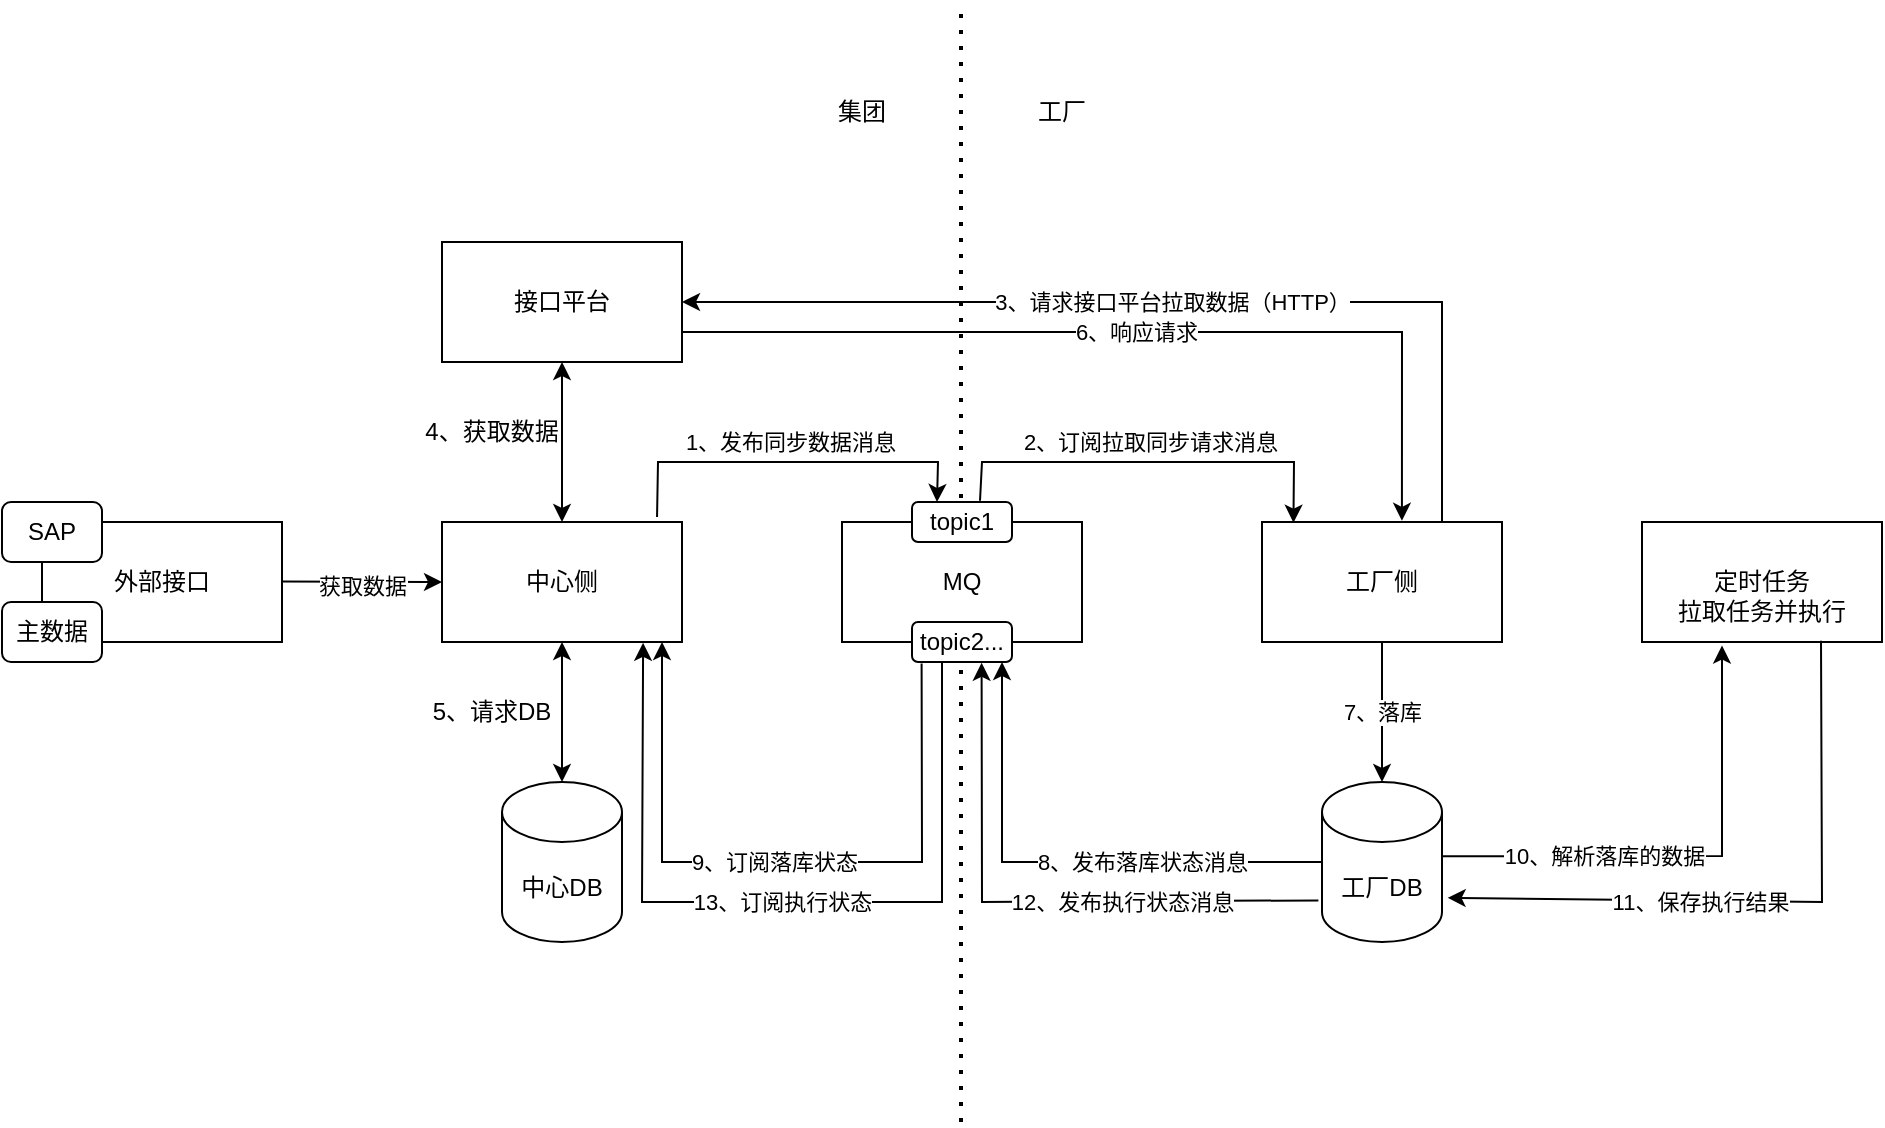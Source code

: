 <mxfile version="24.0.1" type="github">
  <diagram id="R2lEEEUBdFMjLlhIrx00" name="Page-1">
    <mxGraphModel dx="1987" dy="741" grid="1" gridSize="10" guides="1" tooltips="1" connect="1" arrows="1" fold="1" page="1" pageScale="1" pageWidth="850" pageHeight="1100" math="0" shadow="0" extFonts="Permanent Marker^https://fonts.googleapis.com/css?family=Permanent+Marker">
      <root>
        <mxCell id="0" />
        <mxCell id="1" parent="0" />
        <mxCell id="n60h2DSmVMfN_KLsbinU-1" value="中心侧" style="rounded=0;whiteSpace=wrap;html=1;" vertex="1" parent="1">
          <mxGeometry x="130" y="320" width="120" height="60" as="geometry" />
        </mxCell>
        <mxCell id="n60h2DSmVMfN_KLsbinU-3" value="工厂侧" style="rounded=0;whiteSpace=wrap;html=1;" vertex="1" parent="1">
          <mxGeometry x="540" y="320" width="120" height="60" as="geometry" />
        </mxCell>
        <mxCell id="n60h2DSmVMfN_KLsbinU-4" value="接口平台" style="rounded=0;whiteSpace=wrap;html=1;" vertex="1" parent="1">
          <mxGeometry x="130" y="180" width="120" height="60" as="geometry" />
        </mxCell>
        <mxCell id="n60h2DSmVMfN_KLsbinU-6" value="中心DB" style="shape=cylinder3;whiteSpace=wrap;html=1;boundedLbl=1;backgroundOutline=1;size=15;" vertex="1" parent="1">
          <mxGeometry x="160" y="450" width="60" height="80" as="geometry" />
        </mxCell>
        <mxCell id="n60h2DSmVMfN_KLsbinU-7" value="工厂DB" style="shape=cylinder3;whiteSpace=wrap;html=1;boundedLbl=1;backgroundOutline=1;size=15;" vertex="1" parent="1">
          <mxGeometry x="570" y="450" width="60" height="80" as="geometry" />
        </mxCell>
        <mxCell id="n60h2DSmVMfN_KLsbinU-8" value="" style="endArrow=none;dashed=1;html=1;dashPattern=1 3;strokeWidth=2;rounded=0;" edge="1" parent="1">
          <mxGeometry width="50" height="50" relative="1" as="geometry">
            <mxPoint x="389.5" y="620" as="sourcePoint" />
            <mxPoint x="389.5" y="60" as="targetPoint" />
          </mxGeometry>
        </mxCell>
        <mxCell id="n60h2DSmVMfN_KLsbinU-12" value="" style="endArrow=classic;html=1;rounded=0;" edge="1" parent="1" source="n60h2DSmVMfN_KLsbinU-2">
          <mxGeometry width="50" height="50" relative="1" as="geometry">
            <mxPoint x="400" y="400" as="sourcePoint" />
            <mxPoint x="450" y="350" as="targetPoint" />
          </mxGeometry>
        </mxCell>
        <mxCell id="n60h2DSmVMfN_KLsbinU-2" value="MQ" style="rounded=0;whiteSpace=wrap;html=1;" vertex="1" parent="1">
          <mxGeometry x="330" y="320" width="120" height="60" as="geometry" />
        </mxCell>
        <mxCell id="n60h2DSmVMfN_KLsbinU-20" value="" style="endArrow=classic;startArrow=classic;html=1;rounded=0;exitX=0.5;exitY=0;exitDx=0;exitDy=0;exitPerimeter=0;entryX=0.5;entryY=1;entryDx=0;entryDy=0;" edge="1" parent="1" source="n60h2DSmVMfN_KLsbinU-6" target="n60h2DSmVMfN_KLsbinU-1">
          <mxGeometry width="50" height="50" relative="1" as="geometry">
            <mxPoint x="240" y="450" as="sourcePoint" />
            <mxPoint x="290" y="400" as="targetPoint" />
          </mxGeometry>
        </mxCell>
        <mxCell id="n60h2DSmVMfN_KLsbinU-21" value="" style="endArrow=classic;startArrow=classic;html=1;rounded=0;entryX=0.5;entryY=1;entryDx=0;entryDy=0;" edge="1" parent="1" target="n60h2DSmVMfN_KLsbinU-4">
          <mxGeometry width="50" height="50" relative="1" as="geometry">
            <mxPoint x="190" y="320" as="sourcePoint" />
            <mxPoint x="240" y="270" as="targetPoint" />
          </mxGeometry>
        </mxCell>
        <mxCell id="n60h2DSmVMfN_KLsbinU-33" value="" style="endArrow=classic;html=1;rounded=0;exitX=0;exitY=0.5;exitDx=0;exitDy=0;exitPerimeter=0;entryX=0.7;entryY=1;entryDx=0;entryDy=0;entryPerimeter=0;" edge="1" parent="1" source="n60h2DSmVMfN_KLsbinU-7">
          <mxGeometry relative="1" as="geometry">
            <mxPoint x="580" y="490" as="sourcePoint" />
            <mxPoint x="410" y="390" as="targetPoint" />
            <Array as="points">
              <mxPoint x="410" y="490" />
            </Array>
          </mxGeometry>
        </mxCell>
        <mxCell id="n60h2DSmVMfN_KLsbinU-34" value="8、发布落库状态消息" style="edgeLabel;resizable=0;html=1;;align=center;verticalAlign=middle;" connectable="0" vertex="1" parent="n60h2DSmVMfN_KLsbinU-33">
          <mxGeometry relative="1" as="geometry">
            <mxPoint x="40" as="offset" />
          </mxGeometry>
        </mxCell>
        <mxCell id="n60h2DSmVMfN_KLsbinU-35" value="" style="endArrow=classic;html=1;rounded=0;exitX=0.096;exitY=1.04;exitDx=0;exitDy=0;entryX=0.75;entryY=1;entryDx=0;entryDy=0;exitPerimeter=0;" edge="1" parent="1" source="n60h2DSmVMfN_KLsbinU-51">
          <mxGeometry relative="1" as="geometry">
            <mxPoint x="440" y="380" as="sourcePoint" />
            <mxPoint x="240" y="380" as="targetPoint" />
            <Array as="points">
              <mxPoint x="370" y="490" />
              <mxPoint x="240" y="490" />
            </Array>
          </mxGeometry>
        </mxCell>
        <mxCell id="n60h2DSmVMfN_KLsbinU-70" value="9、订阅落库状态" style="edgeLabel;html=1;align=center;verticalAlign=middle;resizable=0;points=[];" vertex="1" connectable="0" parent="n60h2DSmVMfN_KLsbinU-35">
          <mxGeometry x="0.129" y="-1" relative="1" as="geometry">
            <mxPoint x="18" y="1" as="offset" />
          </mxGeometry>
        </mxCell>
        <mxCell id="n60h2DSmVMfN_KLsbinU-37" value="" style="endArrow=classic;html=1;rounded=0;entryX=0.25;entryY=0;entryDx=0;entryDy=0;exitX=0.896;exitY=-0.042;exitDx=0;exitDy=0;exitPerimeter=0;" edge="1" parent="1" source="n60h2DSmVMfN_KLsbinU-1" target="n60h2DSmVMfN_KLsbinU-50">
          <mxGeometry relative="1" as="geometry">
            <mxPoint x="250" y="349.5" as="sourcePoint" />
            <mxPoint x="350" y="349.5" as="targetPoint" />
            <Array as="points">
              <mxPoint x="238" y="290" />
              <mxPoint x="378" y="290" />
            </Array>
          </mxGeometry>
        </mxCell>
        <mxCell id="n60h2DSmVMfN_KLsbinU-38" value="1、发布同步数据消息" style="edgeLabel;resizable=0;html=1;;align=center;verticalAlign=middle;" connectable="0" vertex="1" parent="n60h2DSmVMfN_KLsbinU-37">
          <mxGeometry relative="1" as="geometry">
            <mxPoint y="-10" as="offset" />
          </mxGeometry>
        </mxCell>
        <mxCell id="n60h2DSmVMfN_KLsbinU-39" value="" style="endArrow=classic;html=1;rounded=0;entryX=0.131;entryY=0.006;entryDx=0;entryDy=0;exitX=0.68;exitY=-0.031;exitDx=0;exitDy=0;entryPerimeter=0;exitPerimeter=0;" edge="1" parent="1" source="n60h2DSmVMfN_KLsbinU-50" target="n60h2DSmVMfN_KLsbinU-3">
          <mxGeometry relative="1" as="geometry">
            <mxPoint x="370" y="390" as="sourcePoint" />
            <mxPoint x="470" y="390" as="targetPoint" />
            <Array as="points">
              <mxPoint x="400" y="290" />
              <mxPoint x="556" y="290" />
            </Array>
          </mxGeometry>
        </mxCell>
        <mxCell id="n60h2DSmVMfN_KLsbinU-40" value="2、订阅拉取同步请求消息" style="edgeLabel;resizable=0;html=1;;align=center;verticalAlign=middle;" connectable="0" vertex="1" parent="n60h2DSmVMfN_KLsbinU-39">
          <mxGeometry relative="1" as="geometry">
            <mxPoint y="-10" as="offset" />
          </mxGeometry>
        </mxCell>
        <mxCell id="n60h2DSmVMfN_KLsbinU-43" value="" style="endArrow=classic;html=1;rounded=0;exitX=0.75;exitY=0;exitDx=0;exitDy=0;entryX=1;entryY=0.5;entryDx=0;entryDy=0;" edge="1" parent="1" source="n60h2DSmVMfN_KLsbinU-3" target="n60h2DSmVMfN_KLsbinU-4">
          <mxGeometry relative="1" as="geometry">
            <mxPoint x="600" y="280" as="sourcePoint" />
            <mxPoint x="700" y="280" as="targetPoint" />
            <Array as="points">
              <mxPoint x="630" y="210" />
            </Array>
          </mxGeometry>
        </mxCell>
        <mxCell id="n60h2DSmVMfN_KLsbinU-44" value="3、请求接口平台拉取数据（HTTP）" style="edgeLabel;resizable=0;html=1;;align=center;verticalAlign=middle;" connectable="0" vertex="1" parent="n60h2DSmVMfN_KLsbinU-43">
          <mxGeometry relative="1" as="geometry" />
        </mxCell>
        <mxCell id="n60h2DSmVMfN_KLsbinU-47" value="外部接口" style="rounded=0;whiteSpace=wrap;html=1;" vertex="1" parent="1">
          <mxGeometry x="-70" y="320" width="120" height="60" as="geometry" />
        </mxCell>
        <mxCell id="n60h2DSmVMfN_KLsbinU-48" value="" style="endArrow=classic;html=1;rounded=0;exitX=1;exitY=0.75;exitDx=0;exitDy=0;entryX=0.583;entryY=-0.01;entryDx=0;entryDy=0;entryPerimeter=0;" edge="1" parent="1" source="n60h2DSmVMfN_KLsbinU-4" target="n60h2DSmVMfN_KLsbinU-3">
          <mxGeometry relative="1" as="geometry">
            <mxPoint x="370" y="390" as="sourcePoint" />
            <mxPoint x="470" y="390" as="targetPoint" />
            <Array as="points">
              <mxPoint x="610" y="225" />
            </Array>
          </mxGeometry>
        </mxCell>
        <mxCell id="n60h2DSmVMfN_KLsbinU-49" value="6、响应请求" style="edgeLabel;resizable=0;html=1;;align=center;verticalAlign=middle;" connectable="0" vertex="1" parent="n60h2DSmVMfN_KLsbinU-48">
          <mxGeometry relative="1" as="geometry" />
        </mxCell>
        <mxCell id="n60h2DSmVMfN_KLsbinU-50" value="topic1" style="rounded=1;whiteSpace=wrap;html=1;" vertex="1" parent="1">
          <mxGeometry x="365" y="310" width="50" height="20" as="geometry" />
        </mxCell>
        <mxCell id="n60h2DSmVMfN_KLsbinU-51" value="topic2..." style="rounded=1;whiteSpace=wrap;html=1;" vertex="1" parent="1">
          <mxGeometry x="365" y="370" width="50" height="20" as="geometry" />
        </mxCell>
        <mxCell id="n60h2DSmVMfN_KLsbinU-53" value="4、获取数据" style="text;html=1;align=center;verticalAlign=middle;whiteSpace=wrap;rounded=0;rotation=0;" vertex="1" parent="1">
          <mxGeometry x="120" y="260" width="70" height="30" as="geometry" />
        </mxCell>
        <mxCell id="n60h2DSmVMfN_KLsbinU-54" value="5、请求DB" style="text;html=1;align=center;verticalAlign=middle;whiteSpace=wrap;rounded=0;rotation=0;" vertex="1" parent="1">
          <mxGeometry x="120" y="400" width="70" height="30" as="geometry" />
        </mxCell>
        <mxCell id="n60h2DSmVMfN_KLsbinU-56" value="SAP" style="rounded=1;whiteSpace=wrap;html=1;" vertex="1" parent="1">
          <mxGeometry x="-90" y="310" width="50" height="30" as="geometry" />
        </mxCell>
        <mxCell id="n60h2DSmVMfN_KLsbinU-58" value="主数据" style="rounded=1;whiteSpace=wrap;html=1;" vertex="1" parent="1">
          <mxGeometry x="-90" y="360" width="50" height="30" as="geometry" />
        </mxCell>
        <mxCell id="n60h2DSmVMfN_KLsbinU-62" value="" style="endArrow=classic;html=1;rounded=0;entryX=0;entryY=0.5;entryDx=0;entryDy=0;" edge="1" parent="1" target="n60h2DSmVMfN_KLsbinU-1">
          <mxGeometry relative="1" as="geometry">
            <mxPoint x="50" y="349.76" as="sourcePoint" />
            <mxPoint x="110" y="350" as="targetPoint" />
          </mxGeometry>
        </mxCell>
        <mxCell id="n60h2DSmVMfN_KLsbinU-63" value="Label" style="edgeLabel;resizable=0;html=1;;align=center;verticalAlign=middle;" connectable="0" vertex="1" parent="n60h2DSmVMfN_KLsbinU-62">
          <mxGeometry relative="1" as="geometry" />
        </mxCell>
        <mxCell id="n60h2DSmVMfN_KLsbinU-64" value="获取数据" style="edgeLabel;html=1;align=center;verticalAlign=middle;resizable=0;points=[];" vertex="1" connectable="0" parent="n60h2DSmVMfN_KLsbinU-62">
          <mxGeometry x="-0.001" y="-2" relative="1" as="geometry">
            <mxPoint as="offset" />
          </mxGeometry>
        </mxCell>
        <mxCell id="n60h2DSmVMfN_KLsbinU-68" value="" style="endArrow=classic;html=1;rounded=0;exitX=0.5;exitY=1;exitDx=0;exitDy=0;entryX=0.5;entryY=0;entryDx=0;entryDy=0;entryPerimeter=0;" edge="1" parent="1" source="n60h2DSmVMfN_KLsbinU-3" target="n60h2DSmVMfN_KLsbinU-7">
          <mxGeometry relative="1" as="geometry">
            <mxPoint x="430" y="360" as="sourcePoint" />
            <mxPoint x="530" y="360" as="targetPoint" />
          </mxGeometry>
        </mxCell>
        <mxCell id="n60h2DSmVMfN_KLsbinU-69" value="7、落库" style="edgeLabel;resizable=0;html=1;;align=center;verticalAlign=middle;" connectable="0" vertex="1" parent="n60h2DSmVMfN_KLsbinU-68">
          <mxGeometry relative="1" as="geometry" />
        </mxCell>
        <mxCell id="n60h2DSmVMfN_KLsbinU-72" value="定时任务" style="rounded=0;whiteSpace=wrap;html=1;" vertex="1" parent="1">
          <mxGeometry x="730" y="320" width="120" height="60" as="geometry" />
        </mxCell>
        <mxCell id="n60h2DSmVMfN_KLsbinU-73" value="拉取任务并执行" style="text;html=1;align=center;verticalAlign=middle;whiteSpace=wrap;rounded=0;" vertex="1" parent="1">
          <mxGeometry x="740" y="350" width="100" height="30" as="geometry" />
        </mxCell>
        <mxCell id="n60h2DSmVMfN_KLsbinU-74" value="" style="endArrow=classic;html=1;rounded=0;exitX=1.015;exitY=0.73;exitDx=0;exitDy=0;exitPerimeter=0;entryX=0.3;entryY=1.059;entryDx=0;entryDy=0;entryPerimeter=0;" edge="1" parent="1" target="n60h2DSmVMfN_KLsbinU-73">
          <mxGeometry relative="1" as="geometry">
            <mxPoint x="630.0" y="487.11" as="sourcePoint" />
            <mxPoint x="801.0" y="360.0" as="targetPoint" />
            <Array as="points">
              <mxPoint x="770" y="487" />
            </Array>
          </mxGeometry>
        </mxCell>
        <mxCell id="n60h2DSmVMfN_KLsbinU-75" value="10、解析落库的数据" style="edgeLabel;resizable=0;html=1;;align=center;verticalAlign=middle;" connectable="0" vertex="1" parent="n60h2DSmVMfN_KLsbinU-74">
          <mxGeometry relative="1" as="geometry">
            <mxPoint x="-42" as="offset" />
          </mxGeometry>
        </mxCell>
        <mxCell id="n60h2DSmVMfN_KLsbinU-76" value="" style="endArrow=classic;html=1;rounded=0;exitX=0.795;exitY=0.979;exitDx=0;exitDy=0;exitPerimeter=0;entryX=1.047;entryY=0.724;entryDx=0;entryDy=0;entryPerimeter=0;" edge="1" parent="1" source="n60h2DSmVMfN_KLsbinU-73" target="n60h2DSmVMfN_KLsbinU-7">
          <mxGeometry relative="1" as="geometry">
            <mxPoint x="610" y="390" as="sourcePoint" />
            <mxPoint x="770" y="470" as="targetPoint" />
            <Array as="points">
              <mxPoint x="820" y="510" />
            </Array>
          </mxGeometry>
        </mxCell>
        <mxCell id="n60h2DSmVMfN_KLsbinU-77" value="11、保存执行结果" style="edgeLabel;resizable=0;html=1;;align=center;verticalAlign=middle;" connectable="0" vertex="1" parent="n60h2DSmVMfN_KLsbinU-76">
          <mxGeometry relative="1" as="geometry">
            <mxPoint x="-33" as="offset" />
          </mxGeometry>
        </mxCell>
        <mxCell id="n60h2DSmVMfN_KLsbinU-78" value="" style="endArrow=classic;html=1;rounded=0;entryX=0.696;entryY=1.02;entryDx=0;entryDy=0;exitX=-0.03;exitY=0.74;exitDx=0;exitDy=0;exitPerimeter=0;entryPerimeter=0;" edge="1" parent="1" source="n60h2DSmVMfN_KLsbinU-7" target="n60h2DSmVMfN_KLsbinU-51">
          <mxGeometry relative="1" as="geometry">
            <mxPoint x="566.16" y="506.64" as="sourcePoint" />
            <mxPoint x="398.05" y="390.0" as="targetPoint" />
            <Array as="points">
              <mxPoint x="400" y="510" />
            </Array>
          </mxGeometry>
        </mxCell>
        <mxCell id="n60h2DSmVMfN_KLsbinU-79" value="12、发布执行状态消息" style="edgeLabel;resizable=0;html=1;;align=center;verticalAlign=middle;" connectable="0" vertex="1" parent="n60h2DSmVMfN_KLsbinU-78">
          <mxGeometry relative="1" as="geometry">
            <mxPoint x="46" as="offset" />
          </mxGeometry>
        </mxCell>
        <mxCell id="n60h2DSmVMfN_KLsbinU-80" value="" style="endArrow=classic;html=1;rounded=0;entryX=0.838;entryY=1.007;entryDx=0;entryDy=0;entryPerimeter=0;" edge="1" parent="1" target="n60h2DSmVMfN_KLsbinU-1">
          <mxGeometry relative="1" as="geometry">
            <mxPoint x="380" y="390" as="sourcePoint" />
            <mxPoint x="390" y="390" as="targetPoint" />
            <Array as="points">
              <mxPoint x="380" y="510" />
              <mxPoint x="230" y="510" />
            </Array>
          </mxGeometry>
        </mxCell>
        <mxCell id="n60h2DSmVMfN_KLsbinU-81" value="13、订阅执行状态" style="edgeLabel;resizable=0;html=1;;align=center;verticalAlign=middle;" connectable="0" vertex="1" parent="n60h2DSmVMfN_KLsbinU-80">
          <mxGeometry relative="1" as="geometry" />
        </mxCell>
        <mxCell id="n60h2DSmVMfN_KLsbinU-83" value="集团" style="text;html=1;align=center;verticalAlign=middle;whiteSpace=wrap;rounded=0;" vertex="1" parent="1">
          <mxGeometry x="310" y="100" width="60" height="30" as="geometry" />
        </mxCell>
        <mxCell id="n60h2DSmVMfN_KLsbinU-84" value="工厂" style="text;html=1;align=center;verticalAlign=middle;whiteSpace=wrap;rounded=0;" vertex="1" parent="1">
          <mxGeometry x="410" y="100" width="60" height="30" as="geometry" />
        </mxCell>
      </root>
    </mxGraphModel>
  </diagram>
</mxfile>
